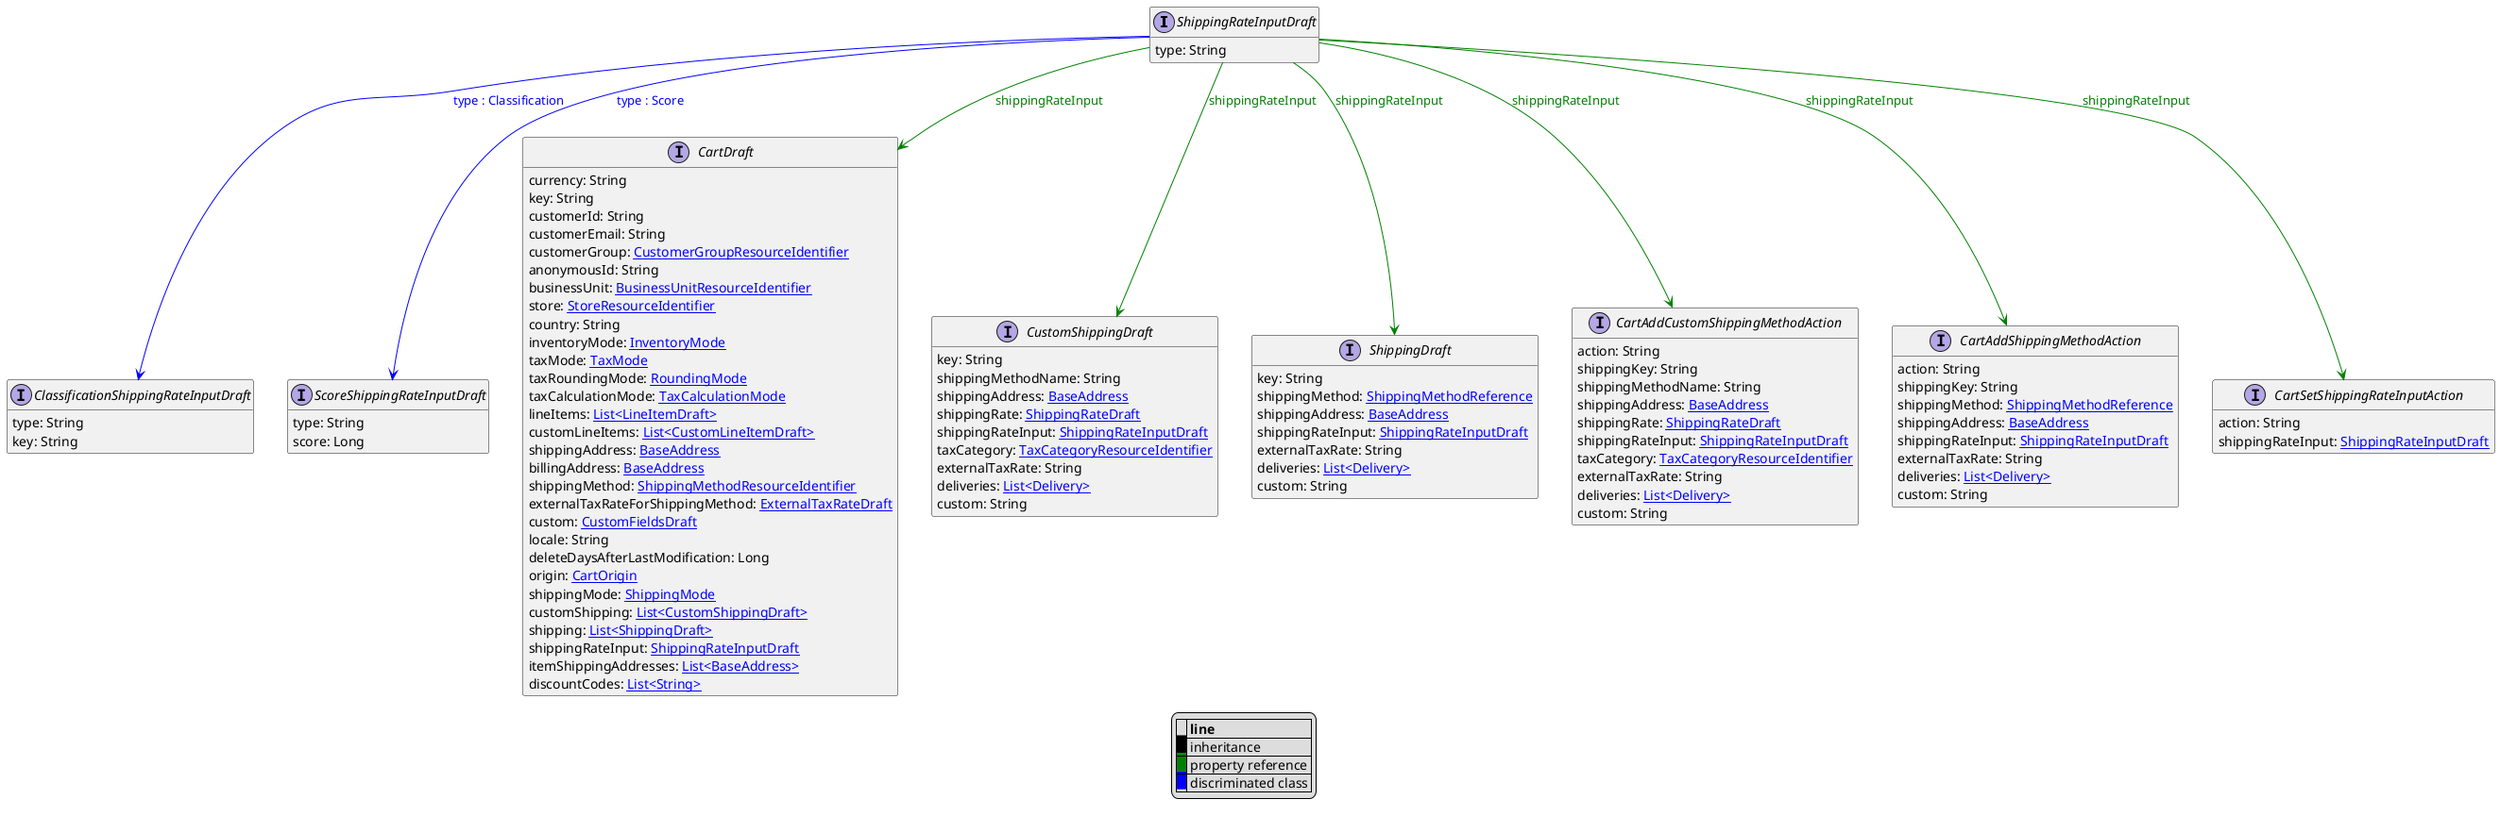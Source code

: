 @startuml

hide empty fields
hide empty methods
legend
|= |= line |
|<back:black>   </back>| inheritance |
|<back:green>   </back>| property reference |
|<back:blue>   </back>| discriminated class |
endlegend
interface ShippingRateInputDraft [[ShippingRateInputDraft.svg]]  {
    type: String
}


interface ClassificationShippingRateInputDraft [[ClassificationShippingRateInputDraft.svg]]  {
    type: String
    key: String
}
interface ScoreShippingRateInputDraft [[ScoreShippingRateInputDraft.svg]]  {
    type: String
    score: Long
}
interface CartDraft [[CartDraft.svg]]  {
    currency: String
    key: String
    customerId: String
    customerEmail: String
    customerGroup: [[CustomerGroupResourceIdentifier.svg CustomerGroupResourceIdentifier]]
    anonymousId: String
    businessUnit: [[BusinessUnitResourceIdentifier.svg BusinessUnitResourceIdentifier]]
    store: [[StoreResourceIdentifier.svg StoreResourceIdentifier]]
    country: String
    inventoryMode: [[InventoryMode.svg InventoryMode]]
    taxMode: [[TaxMode.svg TaxMode]]
    taxRoundingMode: [[RoundingMode.svg RoundingMode]]
    taxCalculationMode: [[TaxCalculationMode.svg TaxCalculationMode]]
    lineItems: [[LineItemDraft.svg List<LineItemDraft>]]
    customLineItems: [[CustomLineItemDraft.svg List<CustomLineItemDraft>]]
    shippingAddress: [[BaseAddress.svg BaseAddress]]
    billingAddress: [[BaseAddress.svg BaseAddress]]
    shippingMethod: [[ShippingMethodResourceIdentifier.svg ShippingMethodResourceIdentifier]]
    externalTaxRateForShippingMethod: [[ExternalTaxRateDraft.svg ExternalTaxRateDraft]]
    custom: [[CustomFieldsDraft.svg CustomFieldsDraft]]
    locale: String
    deleteDaysAfterLastModification: Long
    origin: [[CartOrigin.svg CartOrigin]]
    shippingMode: [[ShippingMode.svg ShippingMode]]
    customShipping: [[CustomShippingDraft.svg List<CustomShippingDraft>]]
    shipping: [[ShippingDraft.svg List<ShippingDraft>]]
    shippingRateInput: [[ShippingRateInputDraft.svg ShippingRateInputDraft]]
    itemShippingAddresses: [[BaseAddress.svg List<BaseAddress>]]
    discountCodes: [[String.svg List<String>]]
}
interface CustomShippingDraft [[CustomShippingDraft.svg]]  {
    key: String
    shippingMethodName: String
    shippingAddress: [[BaseAddress.svg BaseAddress]]
    shippingRate: [[ShippingRateDraft.svg ShippingRateDraft]]
    shippingRateInput: [[ShippingRateInputDraft.svg ShippingRateInputDraft]]
    taxCategory: [[TaxCategoryResourceIdentifier.svg TaxCategoryResourceIdentifier]]
    externalTaxRate: String
    deliveries: [[Delivery.svg List<Delivery>]]
    custom: String
}
interface ShippingDraft [[ShippingDraft.svg]]  {
    key: String
    shippingMethod: [[ShippingMethodReference.svg ShippingMethodReference]]
    shippingAddress: [[BaseAddress.svg BaseAddress]]
    shippingRateInput: [[ShippingRateInputDraft.svg ShippingRateInputDraft]]
    externalTaxRate: String
    deliveries: [[Delivery.svg List<Delivery>]]
    custom: String
}
interface CartAddCustomShippingMethodAction [[CartAddCustomShippingMethodAction.svg]]  {
    action: String
    shippingKey: String
    shippingMethodName: String
    shippingAddress: [[BaseAddress.svg BaseAddress]]
    shippingRate: [[ShippingRateDraft.svg ShippingRateDraft]]
    shippingRateInput: [[ShippingRateInputDraft.svg ShippingRateInputDraft]]
    taxCategory: [[TaxCategoryResourceIdentifier.svg TaxCategoryResourceIdentifier]]
    externalTaxRate: String
    deliveries: [[Delivery.svg List<Delivery>]]
    custom: String
}
interface CartAddShippingMethodAction [[CartAddShippingMethodAction.svg]]  {
    action: String
    shippingKey: String
    shippingMethod: [[ShippingMethodReference.svg ShippingMethodReference]]
    shippingAddress: [[BaseAddress.svg BaseAddress]]
    shippingRateInput: [[ShippingRateInputDraft.svg ShippingRateInputDraft]]
    externalTaxRate: String
    deliveries: [[Delivery.svg List<Delivery>]]
    custom: String
}
interface CartSetShippingRateInputAction [[CartSetShippingRateInputAction.svg]]  {
    action: String
    shippingRateInput: [[ShippingRateInputDraft.svg ShippingRateInputDraft]]
}
ShippingRateInputDraft --> ClassificationShippingRateInputDraft #blue;text:blue : "type : Classification"
ShippingRateInputDraft --> ScoreShippingRateInputDraft #blue;text:blue : "type : Score"
ShippingRateInputDraft --> CartDraft #green;text:green : "shippingRateInput"
ShippingRateInputDraft --> CustomShippingDraft #green;text:green : "shippingRateInput"
ShippingRateInputDraft --> ShippingDraft #green;text:green : "shippingRateInput"
ShippingRateInputDraft --> CartAddCustomShippingMethodAction #green;text:green : "shippingRateInput"
ShippingRateInputDraft --> CartAddShippingMethodAction #green;text:green : "shippingRateInput"
ShippingRateInputDraft --> CartSetShippingRateInputAction #green;text:green : "shippingRateInput"
@enduml
